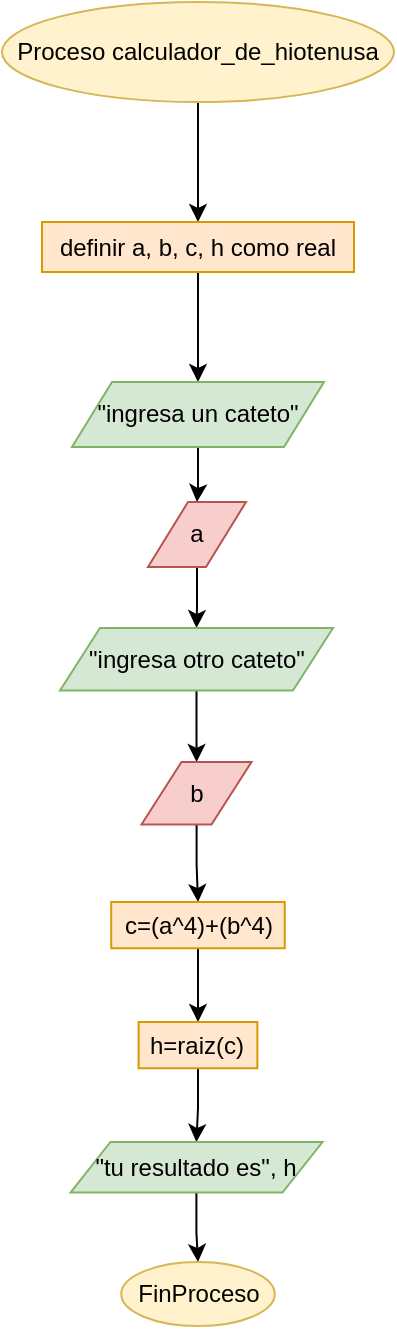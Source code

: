 <mxfile version="24.3.1" type="github">
  <diagram id="0mSkkkAGAFYRf9X1eUgo" name="Página-1">
    <mxGraphModel dx="1050" dy="761" grid="1" gridSize="10" guides="1" tooltips="1" connect="1" arrows="1" fold="1" page="1" pageScale="1" pageWidth="827" pageHeight="1169" math="0" shadow="0">
      <root>
        <mxCell id="0" />
        <mxCell id="1" parent="0" />
        <mxCell id="hLHg0ykjS-fBDdhFk4Wv-5" value="" style="edgeStyle=orthogonalEdgeStyle;rounded=0;orthogonalLoop=1;jettySize=auto;html=1;" edge="1" parent="1" source="hLHg0ykjS-fBDdhFk4Wv-1" target="hLHg0ykjS-fBDdhFk4Wv-4">
          <mxGeometry relative="1" as="geometry" />
        </mxCell>
        <mxCell id="hLHg0ykjS-fBDdhFk4Wv-1" value="Proceso calculador_de_hiotenusa" style="ellipse;whiteSpace=wrap;html=1;fillColor=#fff2cc;strokeColor=#d6b656;" vertex="1" parent="1">
          <mxGeometry x="316" y="240" width="196" height="50" as="geometry" />
        </mxCell>
        <mxCell id="hLHg0ykjS-fBDdhFk4Wv-7" value="" style="edgeStyle=orthogonalEdgeStyle;rounded=0;orthogonalLoop=1;jettySize=auto;html=1;" edge="1" parent="1" source="hLHg0ykjS-fBDdhFk4Wv-4" target="hLHg0ykjS-fBDdhFk4Wv-6">
          <mxGeometry relative="1" as="geometry" />
        </mxCell>
        <mxCell id="hLHg0ykjS-fBDdhFk4Wv-4" value="definir a, b, c, h como real" style="whiteSpace=wrap;html=1;fillColor=#ffe6cc;strokeColor=#d79b00;" vertex="1" parent="1">
          <mxGeometry x="336" y="350" width="156" height="25" as="geometry" />
        </mxCell>
        <mxCell id="hLHg0ykjS-fBDdhFk4Wv-9" value="" style="edgeStyle=orthogonalEdgeStyle;rounded=0;orthogonalLoop=1;jettySize=auto;html=1;" edge="1" parent="1" source="hLHg0ykjS-fBDdhFk4Wv-6" target="hLHg0ykjS-fBDdhFk4Wv-8">
          <mxGeometry relative="1" as="geometry" />
        </mxCell>
        <mxCell id="hLHg0ykjS-fBDdhFk4Wv-6" value="&quot;ingresa un cateto&quot;" style="shape=parallelogram;perimeter=parallelogramPerimeter;whiteSpace=wrap;html=1;fixedSize=1;fillColor=#d5e8d4;strokeColor=#82b366;" vertex="1" parent="1">
          <mxGeometry x="351" y="430" width="126" height="32.5" as="geometry" />
        </mxCell>
        <mxCell id="hLHg0ykjS-fBDdhFk4Wv-11" value="" style="edgeStyle=orthogonalEdgeStyle;rounded=0;orthogonalLoop=1;jettySize=auto;html=1;" edge="1" parent="1" source="hLHg0ykjS-fBDdhFk4Wv-8" target="hLHg0ykjS-fBDdhFk4Wv-10">
          <mxGeometry relative="1" as="geometry" />
        </mxCell>
        <mxCell id="hLHg0ykjS-fBDdhFk4Wv-8" value="a" style="shape=parallelogram;perimeter=parallelogramPerimeter;whiteSpace=wrap;html=1;fixedSize=1;fillColor=#f8cecc;strokeColor=#b85450;" vertex="1" parent="1">
          <mxGeometry x="389" y="490" width="49" height="32.5" as="geometry" />
        </mxCell>
        <mxCell id="hLHg0ykjS-fBDdhFk4Wv-13" value="" style="edgeStyle=orthogonalEdgeStyle;rounded=0;orthogonalLoop=1;jettySize=auto;html=1;" edge="1" parent="1" source="hLHg0ykjS-fBDdhFk4Wv-10" target="hLHg0ykjS-fBDdhFk4Wv-12">
          <mxGeometry relative="1" as="geometry" />
        </mxCell>
        <mxCell id="hLHg0ykjS-fBDdhFk4Wv-10" value="&quot;ingresa otro cateto&quot;" style="shape=parallelogram;perimeter=parallelogramPerimeter;whiteSpace=wrap;html=1;fixedSize=1;fillColor=#d5e8d4;strokeColor=#82b366;" vertex="1" parent="1">
          <mxGeometry x="345" y="553" width="136.5" height="31.25" as="geometry" />
        </mxCell>
        <mxCell id="hLHg0ykjS-fBDdhFk4Wv-15" value="" style="edgeStyle=orthogonalEdgeStyle;rounded=0;orthogonalLoop=1;jettySize=auto;html=1;" edge="1" parent="1" source="hLHg0ykjS-fBDdhFk4Wv-12" target="hLHg0ykjS-fBDdhFk4Wv-14">
          <mxGeometry relative="1" as="geometry" />
        </mxCell>
        <mxCell id="hLHg0ykjS-fBDdhFk4Wv-12" value="b" style="shape=parallelogram;perimeter=parallelogramPerimeter;whiteSpace=wrap;html=1;fixedSize=1;fillColor=#f8cecc;strokeColor=#b85450;" vertex="1" parent="1">
          <mxGeometry x="385.75" y="620" width="55" height="31.25" as="geometry" />
        </mxCell>
        <mxCell id="hLHg0ykjS-fBDdhFk4Wv-17" value="" style="edgeStyle=orthogonalEdgeStyle;rounded=0;orthogonalLoop=1;jettySize=auto;html=1;" edge="1" parent="1" source="hLHg0ykjS-fBDdhFk4Wv-14" target="hLHg0ykjS-fBDdhFk4Wv-16">
          <mxGeometry relative="1" as="geometry" />
        </mxCell>
        <mxCell id="hLHg0ykjS-fBDdhFk4Wv-14" value="c=(a^4)+(b^4)" style="whiteSpace=wrap;html=1;fillColor=#ffe6cc;strokeColor=#d79b00;" vertex="1" parent="1">
          <mxGeometry x="370.62" y="690" width="86.75" height="23.13" as="geometry" />
        </mxCell>
        <mxCell id="hLHg0ykjS-fBDdhFk4Wv-19" value="" style="edgeStyle=orthogonalEdgeStyle;rounded=0;orthogonalLoop=1;jettySize=auto;html=1;" edge="1" parent="1" source="hLHg0ykjS-fBDdhFk4Wv-16" target="hLHg0ykjS-fBDdhFk4Wv-18">
          <mxGeometry relative="1" as="geometry" />
        </mxCell>
        <mxCell id="hLHg0ykjS-fBDdhFk4Wv-16" value="h=raiz(c)" style="whiteSpace=wrap;html=1;fillColor=#ffe6cc;strokeColor=#d79b00;" vertex="1" parent="1">
          <mxGeometry x="384.3" y="750" width="59.38" height="23.13" as="geometry" />
        </mxCell>
        <mxCell id="hLHg0ykjS-fBDdhFk4Wv-21" value="" style="edgeStyle=orthogonalEdgeStyle;rounded=0;orthogonalLoop=1;jettySize=auto;html=1;" edge="1" parent="1" source="hLHg0ykjS-fBDdhFk4Wv-18" target="hLHg0ykjS-fBDdhFk4Wv-20">
          <mxGeometry relative="1" as="geometry" />
        </mxCell>
        <mxCell id="hLHg0ykjS-fBDdhFk4Wv-18" value="&quot;tu resultado es&quot;, h" style="shape=parallelogram;perimeter=parallelogramPerimeter;whiteSpace=wrap;html=1;fixedSize=1;fillColor=#d5e8d4;strokeColor=#82b366;" vertex="1" parent="1">
          <mxGeometry x="350.24" y="810" width="126.01" height="25.3" as="geometry" />
        </mxCell>
        <mxCell id="hLHg0ykjS-fBDdhFk4Wv-20" value="FinProceso" style="ellipse;whiteSpace=wrap;html=1;fillColor=#fff2cc;strokeColor=#d6b656;" vertex="1" parent="1">
          <mxGeometry x="375.62" y="870" width="76.76" height="32.05" as="geometry" />
        </mxCell>
      </root>
    </mxGraphModel>
  </diagram>
</mxfile>
